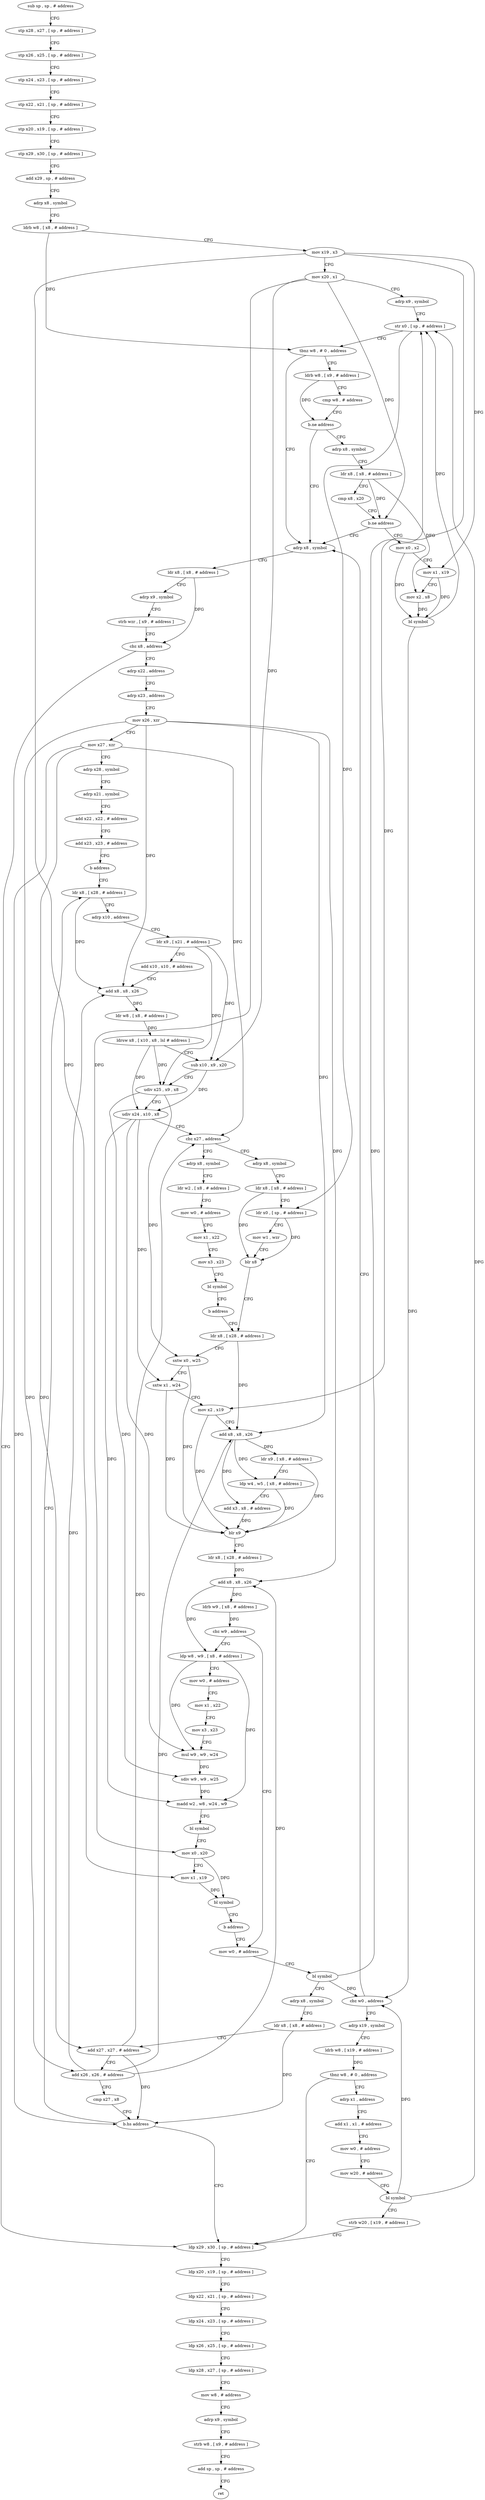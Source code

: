 digraph "func" {
"4212148" [label = "sub sp , sp , # address" ]
"4212152" [label = "stp x28 , x27 , [ sp , # address ]" ]
"4212156" [label = "stp x26 , x25 , [ sp , # address ]" ]
"4212160" [label = "stp x24 , x23 , [ sp , # address ]" ]
"4212164" [label = "stp x22 , x21 , [ sp , # address ]" ]
"4212168" [label = "stp x20 , x19 , [ sp , # address ]" ]
"4212172" [label = "stp x29 , x30 , [ sp , # address ]" ]
"4212176" [label = "add x29 , sp , # address" ]
"4212180" [label = "adrp x8 , symbol" ]
"4212184" [label = "ldrb w8 , [ x8 , # address ]" ]
"4212188" [label = "mov x19 , x3" ]
"4212192" [label = "mov x20 , x1" ]
"4212196" [label = "adrp x9 , symbol" ]
"4212200" [label = "str x0 , [ sp , # address ]" ]
"4212204" [label = "tbnz w8 , # 0 , address" ]
"4212256" [label = "adrp x8 , symbol" ]
"4212208" [label = "ldrb w8 , [ x9 , # address ]" ]
"4212260" [label = "ldr x8 , [ x8 , # address ]" ]
"4212264" [label = "adrp x9 , symbol" ]
"4212268" [label = "strb wzr , [ x9 , # address ]" ]
"4212272" [label = "cbz x8 , address" ]
"4212572" [label = "ldp x29 , x30 , [ sp , # address ]" ]
"4212276" [label = "adrp x22 , address" ]
"4212212" [label = "cmp w8 , # address" ]
"4212216" [label = "b.ne address" ]
"4212220" [label = "adrp x8 , symbol" ]
"4212576" [label = "ldp x20 , x19 , [ sp , # address ]" ]
"4212580" [label = "ldp x22 , x21 , [ sp , # address ]" ]
"4212584" [label = "ldp x24 , x23 , [ sp , # address ]" ]
"4212588" [label = "ldp x26 , x25 , [ sp , # address ]" ]
"4212592" [label = "ldp x28 , x27 , [ sp , # address ]" ]
"4212596" [label = "mov w8 , # address" ]
"4212600" [label = "adrp x9 , symbol" ]
"4212604" [label = "strb w8 , [ x9 , # address ]" ]
"4212608" [label = "add sp , sp , # address" ]
"4212612" [label = "ret" ]
"4212280" [label = "adrp x23 , address" ]
"4212284" [label = "mov x26 , xzr" ]
"4212288" [label = "mov x27 , xzr" ]
"4212292" [label = "adrp x28 , symbol" ]
"4212296" [label = "adrp x21 , symbol" ]
"4212300" [label = "add x22 , x22 , # address" ]
"4212304" [label = "add x23 , x23 , # address" ]
"4212308" [label = "b address" ]
"4212344" [label = "ldr x8 , [ x28 , # address ]" ]
"4212224" [label = "ldr x8 , [ x8 , # address ]" ]
"4212228" [label = "cmp x8 , x20" ]
"4212232" [label = "b.ne address" ]
"4212236" [label = "mov x0 , x2" ]
"4212348" [label = "adrp x10 , address" ]
"4212352" [label = "ldr x9 , [ x21 , # address ]" ]
"4212356" [label = "add x10 , x10 , # address" ]
"4212360" [label = "add x8 , x8 , x26" ]
"4212364" [label = "ldr w8 , [ x8 , # address ]" ]
"4212368" [label = "ldrsw x8 , [ x10 , x8 , lsl # address ]" ]
"4212372" [label = "sub x10 , x9 , x20" ]
"4212376" [label = "udiv x25 , x9 , x8" ]
"4212380" [label = "udiv x24 , x10 , x8" ]
"4212384" [label = "cbz x27 , address" ]
"4212416" [label = "adrp x8 , symbol" ]
"4212388" [label = "adrp x8 , symbol" ]
"4212240" [label = "mov x1 , x19" ]
"4212244" [label = "mov x2 , x8" ]
"4212248" [label = "bl symbol" ]
"4212252" [label = "cbz w0 , address" ]
"4212536" [label = "adrp x19 , symbol" ]
"4212420" [label = "ldr x8 , [ x8 , # address ]" ]
"4212424" [label = "ldr x0 , [ sp , # address ]" ]
"4212428" [label = "mov w1 , wzr" ]
"4212432" [label = "blr x8" ]
"4212436" [label = "ldr x8 , [ x28 , # address ]" ]
"4212392" [label = "ldr w2 , [ x8 , # address ]" ]
"4212396" [label = "mov w0 , # address" ]
"4212400" [label = "mov x1 , x22" ]
"4212404" [label = "mov x3 , x23" ]
"4212408" [label = "bl symbol" ]
"4212412" [label = "b address" ]
"4212540" [label = "ldrb w8 , [ x19 , # address ]" ]
"4212544" [label = "tbnz w8 , # 0 , address" ]
"4212548" [label = "adrp x1 , address" ]
"4212312" [label = "mov w0 , # address" ]
"4212316" [label = "bl symbol" ]
"4212320" [label = "adrp x8 , symbol" ]
"4212324" [label = "ldr x8 , [ x8 , # address ]" ]
"4212328" [label = "add x27 , x27 , # address" ]
"4212332" [label = "add x26 , x26 , # address" ]
"4212336" [label = "cmp x27 , x8" ]
"4212340" [label = "b.hs address" ]
"4212488" [label = "ldp w8 , w9 , [ x8 , # address ]" ]
"4212492" [label = "mov w0 , # address" ]
"4212496" [label = "mov x1 , x22" ]
"4212500" [label = "mov x3 , x23" ]
"4212504" [label = "mul w9 , w9 , w24" ]
"4212508" [label = "sdiv w9 , w9 , w25" ]
"4212512" [label = "madd w2 , w8 , w24 , w9" ]
"4212516" [label = "bl symbol" ]
"4212520" [label = "mov x0 , x20" ]
"4212524" [label = "mov x1 , x19" ]
"4212528" [label = "bl symbol" ]
"4212532" [label = "b address" ]
"4212440" [label = "sxtw x0 , w25" ]
"4212444" [label = "sxtw x1 , w24" ]
"4212448" [label = "mov x2 , x19" ]
"4212452" [label = "add x8 , x8 , x26" ]
"4212456" [label = "ldr x9 , [ x8 , # address ]" ]
"4212460" [label = "ldp w4 , w5 , [ x8 , # address ]" ]
"4212464" [label = "add x3 , x8 , # address" ]
"4212468" [label = "blr x9" ]
"4212472" [label = "ldr x8 , [ x28 , # address ]" ]
"4212476" [label = "add x8 , x8 , x26" ]
"4212480" [label = "ldrb w9 , [ x8 , # address ]" ]
"4212484" [label = "cbz w9 , address" ]
"4212552" [label = "add x1 , x1 , # address" ]
"4212556" [label = "mov w0 , # address" ]
"4212560" [label = "mov w20 , # address" ]
"4212564" [label = "bl symbol" ]
"4212568" [label = "strb w20 , [ x19 , # address ]" ]
"4212148" -> "4212152" [ label = "CFG" ]
"4212152" -> "4212156" [ label = "CFG" ]
"4212156" -> "4212160" [ label = "CFG" ]
"4212160" -> "4212164" [ label = "CFG" ]
"4212164" -> "4212168" [ label = "CFG" ]
"4212168" -> "4212172" [ label = "CFG" ]
"4212172" -> "4212176" [ label = "CFG" ]
"4212176" -> "4212180" [ label = "CFG" ]
"4212180" -> "4212184" [ label = "CFG" ]
"4212184" -> "4212188" [ label = "CFG" ]
"4212184" -> "4212204" [ label = "DFG" ]
"4212188" -> "4212192" [ label = "CFG" ]
"4212188" -> "4212240" [ label = "DFG" ]
"4212188" -> "4212448" [ label = "DFG" ]
"4212188" -> "4212524" [ label = "DFG" ]
"4212192" -> "4212196" [ label = "CFG" ]
"4212192" -> "4212232" [ label = "DFG" ]
"4212192" -> "4212372" [ label = "DFG" ]
"4212192" -> "4212520" [ label = "DFG" ]
"4212196" -> "4212200" [ label = "CFG" ]
"4212200" -> "4212204" [ label = "CFG" ]
"4212200" -> "4212424" [ label = "DFG" ]
"4212204" -> "4212256" [ label = "CFG" ]
"4212204" -> "4212208" [ label = "CFG" ]
"4212256" -> "4212260" [ label = "CFG" ]
"4212208" -> "4212212" [ label = "CFG" ]
"4212208" -> "4212216" [ label = "DFG" ]
"4212260" -> "4212264" [ label = "CFG" ]
"4212260" -> "4212272" [ label = "DFG" ]
"4212264" -> "4212268" [ label = "CFG" ]
"4212268" -> "4212272" [ label = "CFG" ]
"4212272" -> "4212572" [ label = "CFG" ]
"4212272" -> "4212276" [ label = "CFG" ]
"4212572" -> "4212576" [ label = "CFG" ]
"4212276" -> "4212280" [ label = "CFG" ]
"4212212" -> "4212216" [ label = "CFG" ]
"4212216" -> "4212256" [ label = "CFG" ]
"4212216" -> "4212220" [ label = "CFG" ]
"4212220" -> "4212224" [ label = "CFG" ]
"4212576" -> "4212580" [ label = "CFG" ]
"4212580" -> "4212584" [ label = "CFG" ]
"4212584" -> "4212588" [ label = "CFG" ]
"4212588" -> "4212592" [ label = "CFG" ]
"4212592" -> "4212596" [ label = "CFG" ]
"4212596" -> "4212600" [ label = "CFG" ]
"4212600" -> "4212604" [ label = "CFG" ]
"4212604" -> "4212608" [ label = "CFG" ]
"4212608" -> "4212612" [ label = "CFG" ]
"4212280" -> "4212284" [ label = "CFG" ]
"4212284" -> "4212288" [ label = "CFG" ]
"4212284" -> "4212360" [ label = "DFG" ]
"4212284" -> "4212452" [ label = "DFG" ]
"4212284" -> "4212476" [ label = "DFG" ]
"4212284" -> "4212332" [ label = "DFG" ]
"4212288" -> "4212292" [ label = "CFG" ]
"4212288" -> "4212384" [ label = "DFG" ]
"4212288" -> "4212328" [ label = "DFG" ]
"4212288" -> "4212340" [ label = "DFG" ]
"4212292" -> "4212296" [ label = "CFG" ]
"4212296" -> "4212300" [ label = "CFG" ]
"4212300" -> "4212304" [ label = "CFG" ]
"4212304" -> "4212308" [ label = "CFG" ]
"4212308" -> "4212344" [ label = "CFG" ]
"4212344" -> "4212348" [ label = "CFG" ]
"4212344" -> "4212360" [ label = "DFG" ]
"4212224" -> "4212228" [ label = "CFG" ]
"4212224" -> "4212232" [ label = "DFG" ]
"4212224" -> "4212244" [ label = "DFG" ]
"4212228" -> "4212232" [ label = "CFG" ]
"4212232" -> "4212256" [ label = "CFG" ]
"4212232" -> "4212236" [ label = "CFG" ]
"4212236" -> "4212240" [ label = "CFG" ]
"4212236" -> "4212248" [ label = "DFG" ]
"4212348" -> "4212352" [ label = "CFG" ]
"4212352" -> "4212356" [ label = "CFG" ]
"4212352" -> "4212372" [ label = "DFG" ]
"4212352" -> "4212376" [ label = "DFG" ]
"4212356" -> "4212360" [ label = "CFG" ]
"4212360" -> "4212364" [ label = "DFG" ]
"4212364" -> "4212368" [ label = "DFG" ]
"4212368" -> "4212372" [ label = "CFG" ]
"4212368" -> "4212376" [ label = "DFG" ]
"4212368" -> "4212380" [ label = "DFG" ]
"4212372" -> "4212376" [ label = "CFG" ]
"4212372" -> "4212380" [ label = "DFG" ]
"4212376" -> "4212380" [ label = "CFG" ]
"4212376" -> "4212440" [ label = "DFG" ]
"4212376" -> "4212508" [ label = "DFG" ]
"4212380" -> "4212384" [ label = "CFG" ]
"4212380" -> "4212444" [ label = "DFG" ]
"4212380" -> "4212504" [ label = "DFG" ]
"4212380" -> "4212512" [ label = "DFG" ]
"4212384" -> "4212416" [ label = "CFG" ]
"4212384" -> "4212388" [ label = "CFG" ]
"4212416" -> "4212420" [ label = "CFG" ]
"4212388" -> "4212392" [ label = "CFG" ]
"4212240" -> "4212244" [ label = "CFG" ]
"4212240" -> "4212248" [ label = "DFG" ]
"4212244" -> "4212248" [ label = "DFG" ]
"4212248" -> "4212252" [ label = "DFG" ]
"4212248" -> "4212200" [ label = "DFG" ]
"4212252" -> "4212536" [ label = "CFG" ]
"4212252" -> "4212256" [ label = "CFG" ]
"4212536" -> "4212540" [ label = "CFG" ]
"4212420" -> "4212424" [ label = "CFG" ]
"4212420" -> "4212432" [ label = "DFG" ]
"4212424" -> "4212428" [ label = "CFG" ]
"4212424" -> "4212432" [ label = "DFG" ]
"4212428" -> "4212432" [ label = "CFG" ]
"4212432" -> "4212436" [ label = "CFG" ]
"4212436" -> "4212440" [ label = "CFG" ]
"4212436" -> "4212452" [ label = "DFG" ]
"4212392" -> "4212396" [ label = "CFG" ]
"4212396" -> "4212400" [ label = "CFG" ]
"4212400" -> "4212404" [ label = "CFG" ]
"4212404" -> "4212408" [ label = "CFG" ]
"4212408" -> "4212412" [ label = "CFG" ]
"4212412" -> "4212436" [ label = "CFG" ]
"4212540" -> "4212544" [ label = "DFG" ]
"4212544" -> "4212572" [ label = "CFG" ]
"4212544" -> "4212548" [ label = "CFG" ]
"4212548" -> "4212552" [ label = "CFG" ]
"4212312" -> "4212316" [ label = "CFG" ]
"4212316" -> "4212320" [ label = "CFG" ]
"4212316" -> "4212200" [ label = "DFG" ]
"4212316" -> "4212252" [ label = "DFG" ]
"4212320" -> "4212324" [ label = "CFG" ]
"4212324" -> "4212328" [ label = "CFG" ]
"4212324" -> "4212340" [ label = "DFG" ]
"4212328" -> "4212332" [ label = "CFG" ]
"4212328" -> "4212384" [ label = "DFG" ]
"4212328" -> "4212340" [ label = "DFG" ]
"4212332" -> "4212336" [ label = "CFG" ]
"4212332" -> "4212360" [ label = "DFG" ]
"4212332" -> "4212452" [ label = "DFG" ]
"4212332" -> "4212476" [ label = "DFG" ]
"4212336" -> "4212340" [ label = "CFG" ]
"4212340" -> "4212572" [ label = "CFG" ]
"4212340" -> "4212344" [ label = "CFG" ]
"4212488" -> "4212492" [ label = "CFG" ]
"4212488" -> "4212512" [ label = "DFG" ]
"4212488" -> "4212504" [ label = "DFG" ]
"4212492" -> "4212496" [ label = "CFG" ]
"4212496" -> "4212500" [ label = "CFG" ]
"4212500" -> "4212504" [ label = "CFG" ]
"4212504" -> "4212508" [ label = "DFG" ]
"4212508" -> "4212512" [ label = "DFG" ]
"4212512" -> "4212516" [ label = "CFG" ]
"4212516" -> "4212520" [ label = "CFG" ]
"4212520" -> "4212524" [ label = "CFG" ]
"4212520" -> "4212528" [ label = "DFG" ]
"4212524" -> "4212528" [ label = "DFG" ]
"4212528" -> "4212532" [ label = "CFG" ]
"4212532" -> "4212312" [ label = "CFG" ]
"4212440" -> "4212444" [ label = "CFG" ]
"4212440" -> "4212468" [ label = "DFG" ]
"4212444" -> "4212448" [ label = "CFG" ]
"4212444" -> "4212468" [ label = "DFG" ]
"4212448" -> "4212452" [ label = "CFG" ]
"4212448" -> "4212468" [ label = "DFG" ]
"4212452" -> "4212456" [ label = "DFG" ]
"4212452" -> "4212460" [ label = "DFG" ]
"4212452" -> "4212464" [ label = "DFG" ]
"4212456" -> "4212460" [ label = "CFG" ]
"4212456" -> "4212468" [ label = "DFG" ]
"4212460" -> "4212464" [ label = "CFG" ]
"4212460" -> "4212468" [ label = "DFG" ]
"4212464" -> "4212468" [ label = "DFG" ]
"4212468" -> "4212472" [ label = "CFG" ]
"4212472" -> "4212476" [ label = "DFG" ]
"4212476" -> "4212480" [ label = "DFG" ]
"4212476" -> "4212488" [ label = "DFG" ]
"4212480" -> "4212484" [ label = "DFG" ]
"4212484" -> "4212312" [ label = "CFG" ]
"4212484" -> "4212488" [ label = "CFG" ]
"4212552" -> "4212556" [ label = "CFG" ]
"4212556" -> "4212560" [ label = "CFG" ]
"4212560" -> "4212564" [ label = "CFG" ]
"4212564" -> "4212568" [ label = "CFG" ]
"4212564" -> "4212200" [ label = "DFG" ]
"4212564" -> "4212252" [ label = "DFG" ]
"4212568" -> "4212572" [ label = "CFG" ]
}
